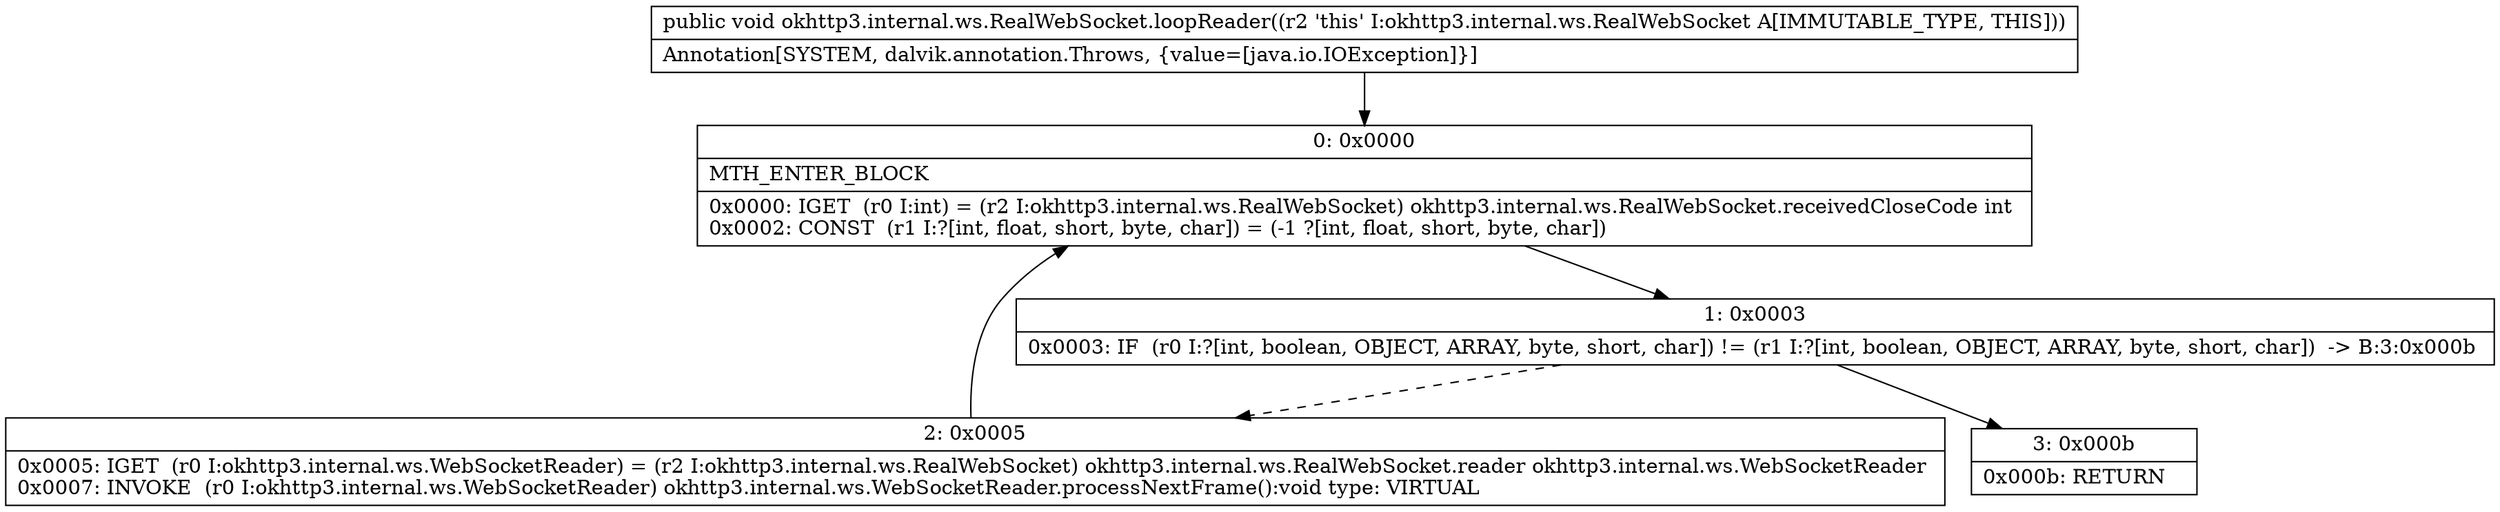 digraph "CFG forokhttp3.internal.ws.RealWebSocket.loopReader()V" {
Node_0 [shape=record,label="{0\:\ 0x0000|MTH_ENTER_BLOCK\l|0x0000: IGET  (r0 I:int) = (r2 I:okhttp3.internal.ws.RealWebSocket) okhttp3.internal.ws.RealWebSocket.receivedCloseCode int \l0x0002: CONST  (r1 I:?[int, float, short, byte, char]) = (\-1 ?[int, float, short, byte, char]) \l}"];
Node_1 [shape=record,label="{1\:\ 0x0003|0x0003: IF  (r0 I:?[int, boolean, OBJECT, ARRAY, byte, short, char]) != (r1 I:?[int, boolean, OBJECT, ARRAY, byte, short, char])  \-\> B:3:0x000b \l}"];
Node_2 [shape=record,label="{2\:\ 0x0005|0x0005: IGET  (r0 I:okhttp3.internal.ws.WebSocketReader) = (r2 I:okhttp3.internal.ws.RealWebSocket) okhttp3.internal.ws.RealWebSocket.reader okhttp3.internal.ws.WebSocketReader \l0x0007: INVOKE  (r0 I:okhttp3.internal.ws.WebSocketReader) okhttp3.internal.ws.WebSocketReader.processNextFrame():void type: VIRTUAL \l}"];
Node_3 [shape=record,label="{3\:\ 0x000b|0x000b: RETURN   \l}"];
MethodNode[shape=record,label="{public void okhttp3.internal.ws.RealWebSocket.loopReader((r2 'this' I:okhttp3.internal.ws.RealWebSocket A[IMMUTABLE_TYPE, THIS]))  | Annotation[SYSTEM, dalvik.annotation.Throws, \{value=[java.io.IOException]\}]\l}"];
MethodNode -> Node_0;
Node_0 -> Node_1;
Node_1 -> Node_2[style=dashed];
Node_1 -> Node_3;
Node_2 -> Node_0;
}

